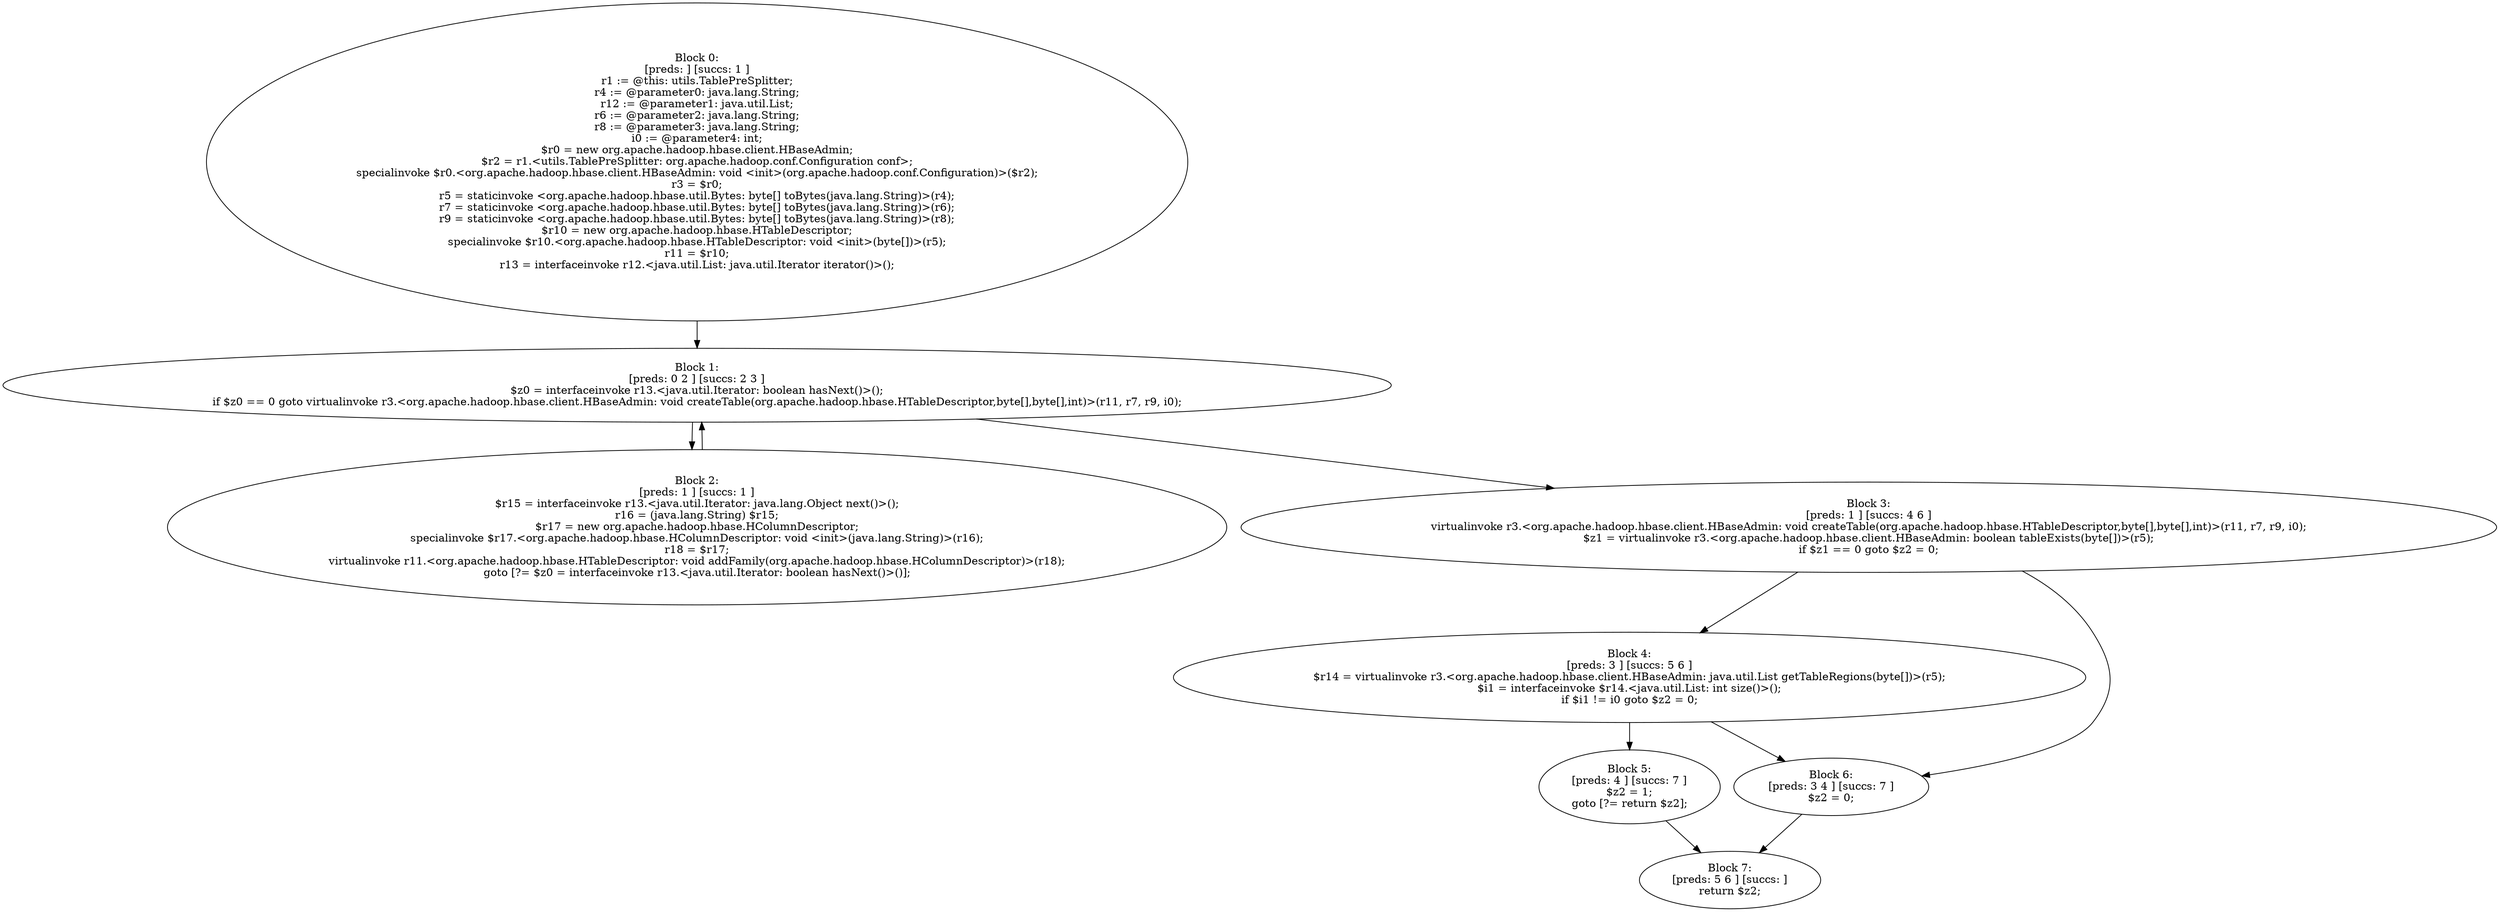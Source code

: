 digraph "unitGraph" {
    "Block 0:
[preds: ] [succs: 1 ]
r1 := @this: utils.TablePreSplitter;
r4 := @parameter0: java.lang.String;
r12 := @parameter1: java.util.List;
r6 := @parameter2: java.lang.String;
r8 := @parameter3: java.lang.String;
i0 := @parameter4: int;
$r0 = new org.apache.hadoop.hbase.client.HBaseAdmin;
$r2 = r1.<utils.TablePreSplitter: org.apache.hadoop.conf.Configuration conf>;
specialinvoke $r0.<org.apache.hadoop.hbase.client.HBaseAdmin: void <init>(org.apache.hadoop.conf.Configuration)>($r2);
r3 = $r0;
r5 = staticinvoke <org.apache.hadoop.hbase.util.Bytes: byte[] toBytes(java.lang.String)>(r4);
r7 = staticinvoke <org.apache.hadoop.hbase.util.Bytes: byte[] toBytes(java.lang.String)>(r6);
r9 = staticinvoke <org.apache.hadoop.hbase.util.Bytes: byte[] toBytes(java.lang.String)>(r8);
$r10 = new org.apache.hadoop.hbase.HTableDescriptor;
specialinvoke $r10.<org.apache.hadoop.hbase.HTableDescriptor: void <init>(byte[])>(r5);
r11 = $r10;
r13 = interfaceinvoke r12.<java.util.List: java.util.Iterator iterator()>();
"
    "Block 1:
[preds: 0 2 ] [succs: 2 3 ]
$z0 = interfaceinvoke r13.<java.util.Iterator: boolean hasNext()>();
if $z0 == 0 goto virtualinvoke r3.<org.apache.hadoop.hbase.client.HBaseAdmin: void createTable(org.apache.hadoop.hbase.HTableDescriptor,byte[],byte[],int)>(r11, r7, r9, i0);
"
    "Block 2:
[preds: 1 ] [succs: 1 ]
$r15 = interfaceinvoke r13.<java.util.Iterator: java.lang.Object next()>();
r16 = (java.lang.String) $r15;
$r17 = new org.apache.hadoop.hbase.HColumnDescriptor;
specialinvoke $r17.<org.apache.hadoop.hbase.HColumnDescriptor: void <init>(java.lang.String)>(r16);
r18 = $r17;
virtualinvoke r11.<org.apache.hadoop.hbase.HTableDescriptor: void addFamily(org.apache.hadoop.hbase.HColumnDescriptor)>(r18);
goto [?= $z0 = interfaceinvoke r13.<java.util.Iterator: boolean hasNext()>()];
"
    "Block 3:
[preds: 1 ] [succs: 4 6 ]
virtualinvoke r3.<org.apache.hadoop.hbase.client.HBaseAdmin: void createTable(org.apache.hadoop.hbase.HTableDescriptor,byte[],byte[],int)>(r11, r7, r9, i0);
$z1 = virtualinvoke r3.<org.apache.hadoop.hbase.client.HBaseAdmin: boolean tableExists(byte[])>(r5);
if $z1 == 0 goto $z2 = 0;
"
    "Block 4:
[preds: 3 ] [succs: 5 6 ]
$r14 = virtualinvoke r3.<org.apache.hadoop.hbase.client.HBaseAdmin: java.util.List getTableRegions(byte[])>(r5);
$i1 = interfaceinvoke $r14.<java.util.List: int size()>();
if $i1 != i0 goto $z2 = 0;
"
    "Block 5:
[preds: 4 ] [succs: 7 ]
$z2 = 1;
goto [?= return $z2];
"
    "Block 6:
[preds: 3 4 ] [succs: 7 ]
$z2 = 0;
"
    "Block 7:
[preds: 5 6 ] [succs: ]
return $z2;
"
    "Block 0:
[preds: ] [succs: 1 ]
r1 := @this: utils.TablePreSplitter;
r4 := @parameter0: java.lang.String;
r12 := @parameter1: java.util.List;
r6 := @parameter2: java.lang.String;
r8 := @parameter3: java.lang.String;
i0 := @parameter4: int;
$r0 = new org.apache.hadoop.hbase.client.HBaseAdmin;
$r2 = r1.<utils.TablePreSplitter: org.apache.hadoop.conf.Configuration conf>;
specialinvoke $r0.<org.apache.hadoop.hbase.client.HBaseAdmin: void <init>(org.apache.hadoop.conf.Configuration)>($r2);
r3 = $r0;
r5 = staticinvoke <org.apache.hadoop.hbase.util.Bytes: byte[] toBytes(java.lang.String)>(r4);
r7 = staticinvoke <org.apache.hadoop.hbase.util.Bytes: byte[] toBytes(java.lang.String)>(r6);
r9 = staticinvoke <org.apache.hadoop.hbase.util.Bytes: byte[] toBytes(java.lang.String)>(r8);
$r10 = new org.apache.hadoop.hbase.HTableDescriptor;
specialinvoke $r10.<org.apache.hadoop.hbase.HTableDescriptor: void <init>(byte[])>(r5);
r11 = $r10;
r13 = interfaceinvoke r12.<java.util.List: java.util.Iterator iterator()>();
"->"Block 1:
[preds: 0 2 ] [succs: 2 3 ]
$z0 = interfaceinvoke r13.<java.util.Iterator: boolean hasNext()>();
if $z0 == 0 goto virtualinvoke r3.<org.apache.hadoop.hbase.client.HBaseAdmin: void createTable(org.apache.hadoop.hbase.HTableDescriptor,byte[],byte[],int)>(r11, r7, r9, i0);
";
    "Block 1:
[preds: 0 2 ] [succs: 2 3 ]
$z0 = interfaceinvoke r13.<java.util.Iterator: boolean hasNext()>();
if $z0 == 0 goto virtualinvoke r3.<org.apache.hadoop.hbase.client.HBaseAdmin: void createTable(org.apache.hadoop.hbase.HTableDescriptor,byte[],byte[],int)>(r11, r7, r9, i0);
"->"Block 2:
[preds: 1 ] [succs: 1 ]
$r15 = interfaceinvoke r13.<java.util.Iterator: java.lang.Object next()>();
r16 = (java.lang.String) $r15;
$r17 = new org.apache.hadoop.hbase.HColumnDescriptor;
specialinvoke $r17.<org.apache.hadoop.hbase.HColumnDescriptor: void <init>(java.lang.String)>(r16);
r18 = $r17;
virtualinvoke r11.<org.apache.hadoop.hbase.HTableDescriptor: void addFamily(org.apache.hadoop.hbase.HColumnDescriptor)>(r18);
goto [?= $z0 = interfaceinvoke r13.<java.util.Iterator: boolean hasNext()>()];
";
    "Block 1:
[preds: 0 2 ] [succs: 2 3 ]
$z0 = interfaceinvoke r13.<java.util.Iterator: boolean hasNext()>();
if $z0 == 0 goto virtualinvoke r3.<org.apache.hadoop.hbase.client.HBaseAdmin: void createTable(org.apache.hadoop.hbase.HTableDescriptor,byte[],byte[],int)>(r11, r7, r9, i0);
"->"Block 3:
[preds: 1 ] [succs: 4 6 ]
virtualinvoke r3.<org.apache.hadoop.hbase.client.HBaseAdmin: void createTable(org.apache.hadoop.hbase.HTableDescriptor,byte[],byte[],int)>(r11, r7, r9, i0);
$z1 = virtualinvoke r3.<org.apache.hadoop.hbase.client.HBaseAdmin: boolean tableExists(byte[])>(r5);
if $z1 == 0 goto $z2 = 0;
";
    "Block 2:
[preds: 1 ] [succs: 1 ]
$r15 = interfaceinvoke r13.<java.util.Iterator: java.lang.Object next()>();
r16 = (java.lang.String) $r15;
$r17 = new org.apache.hadoop.hbase.HColumnDescriptor;
specialinvoke $r17.<org.apache.hadoop.hbase.HColumnDescriptor: void <init>(java.lang.String)>(r16);
r18 = $r17;
virtualinvoke r11.<org.apache.hadoop.hbase.HTableDescriptor: void addFamily(org.apache.hadoop.hbase.HColumnDescriptor)>(r18);
goto [?= $z0 = interfaceinvoke r13.<java.util.Iterator: boolean hasNext()>()];
"->"Block 1:
[preds: 0 2 ] [succs: 2 3 ]
$z0 = interfaceinvoke r13.<java.util.Iterator: boolean hasNext()>();
if $z0 == 0 goto virtualinvoke r3.<org.apache.hadoop.hbase.client.HBaseAdmin: void createTable(org.apache.hadoop.hbase.HTableDescriptor,byte[],byte[],int)>(r11, r7, r9, i0);
";
    "Block 3:
[preds: 1 ] [succs: 4 6 ]
virtualinvoke r3.<org.apache.hadoop.hbase.client.HBaseAdmin: void createTable(org.apache.hadoop.hbase.HTableDescriptor,byte[],byte[],int)>(r11, r7, r9, i0);
$z1 = virtualinvoke r3.<org.apache.hadoop.hbase.client.HBaseAdmin: boolean tableExists(byte[])>(r5);
if $z1 == 0 goto $z2 = 0;
"->"Block 4:
[preds: 3 ] [succs: 5 6 ]
$r14 = virtualinvoke r3.<org.apache.hadoop.hbase.client.HBaseAdmin: java.util.List getTableRegions(byte[])>(r5);
$i1 = interfaceinvoke $r14.<java.util.List: int size()>();
if $i1 != i0 goto $z2 = 0;
";
    "Block 3:
[preds: 1 ] [succs: 4 6 ]
virtualinvoke r3.<org.apache.hadoop.hbase.client.HBaseAdmin: void createTable(org.apache.hadoop.hbase.HTableDescriptor,byte[],byte[],int)>(r11, r7, r9, i0);
$z1 = virtualinvoke r3.<org.apache.hadoop.hbase.client.HBaseAdmin: boolean tableExists(byte[])>(r5);
if $z1 == 0 goto $z2 = 0;
"->"Block 6:
[preds: 3 4 ] [succs: 7 ]
$z2 = 0;
";
    "Block 4:
[preds: 3 ] [succs: 5 6 ]
$r14 = virtualinvoke r3.<org.apache.hadoop.hbase.client.HBaseAdmin: java.util.List getTableRegions(byte[])>(r5);
$i1 = interfaceinvoke $r14.<java.util.List: int size()>();
if $i1 != i0 goto $z2 = 0;
"->"Block 5:
[preds: 4 ] [succs: 7 ]
$z2 = 1;
goto [?= return $z2];
";
    "Block 4:
[preds: 3 ] [succs: 5 6 ]
$r14 = virtualinvoke r3.<org.apache.hadoop.hbase.client.HBaseAdmin: java.util.List getTableRegions(byte[])>(r5);
$i1 = interfaceinvoke $r14.<java.util.List: int size()>();
if $i1 != i0 goto $z2 = 0;
"->"Block 6:
[preds: 3 4 ] [succs: 7 ]
$z2 = 0;
";
    "Block 5:
[preds: 4 ] [succs: 7 ]
$z2 = 1;
goto [?= return $z2];
"->"Block 7:
[preds: 5 6 ] [succs: ]
return $z2;
";
    "Block 6:
[preds: 3 4 ] [succs: 7 ]
$z2 = 0;
"->"Block 7:
[preds: 5 6 ] [succs: ]
return $z2;
";
}
